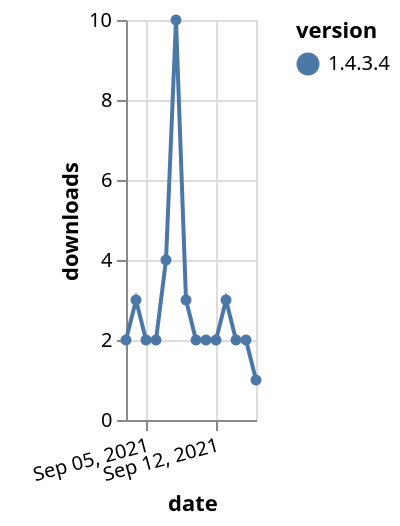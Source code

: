 {"$schema": "https://vega.github.io/schema/vega-lite/v5.json", "description": "A simple bar chart with embedded data.", "data": {"values": [{"date": "2021-09-03", "total": 2321, "delta": 2, "version": "1.4.3.4"}, {"date": "2021-09-04", "total": 2324, "delta": 3, "version": "1.4.3.4"}, {"date": "2021-09-05", "total": 2326, "delta": 2, "version": "1.4.3.4"}, {"date": "2021-09-06", "total": 2328, "delta": 2, "version": "1.4.3.4"}, {"date": "2021-09-07", "total": 2332, "delta": 4, "version": "1.4.3.4"}, {"date": "2021-09-08", "total": 2342, "delta": 10, "version": "1.4.3.4"}, {"date": "2021-09-09", "total": 2345, "delta": 3, "version": "1.4.3.4"}, {"date": "2021-09-10", "total": 2347, "delta": 2, "version": "1.4.3.4"}, {"date": "2021-09-11", "total": 2349, "delta": 2, "version": "1.4.3.4"}, {"date": "2021-09-12", "total": 2351, "delta": 2, "version": "1.4.3.4"}, {"date": "2021-09-13", "total": 2354, "delta": 3, "version": "1.4.3.4"}, {"date": "2021-09-14", "total": 2356, "delta": 2, "version": "1.4.3.4"}, {"date": "2021-09-15", "total": 2358, "delta": 2, "version": "1.4.3.4"}, {"date": "2021-09-16", "total": 2359, "delta": 1, "version": "1.4.3.4"}]}, "width": "container", "mark": {"type": "line", "point": {"filled": true}}, "encoding": {"x": {"field": "date", "type": "temporal", "timeUnit": "yearmonthdate", "title": "date", "axis": {"labelAngle": -15}}, "y": {"field": "delta", "type": "quantitative", "title": "downloads"}, "color": {"field": "version", "type": "nominal"}, "tooltip": {"field": "delta"}}}